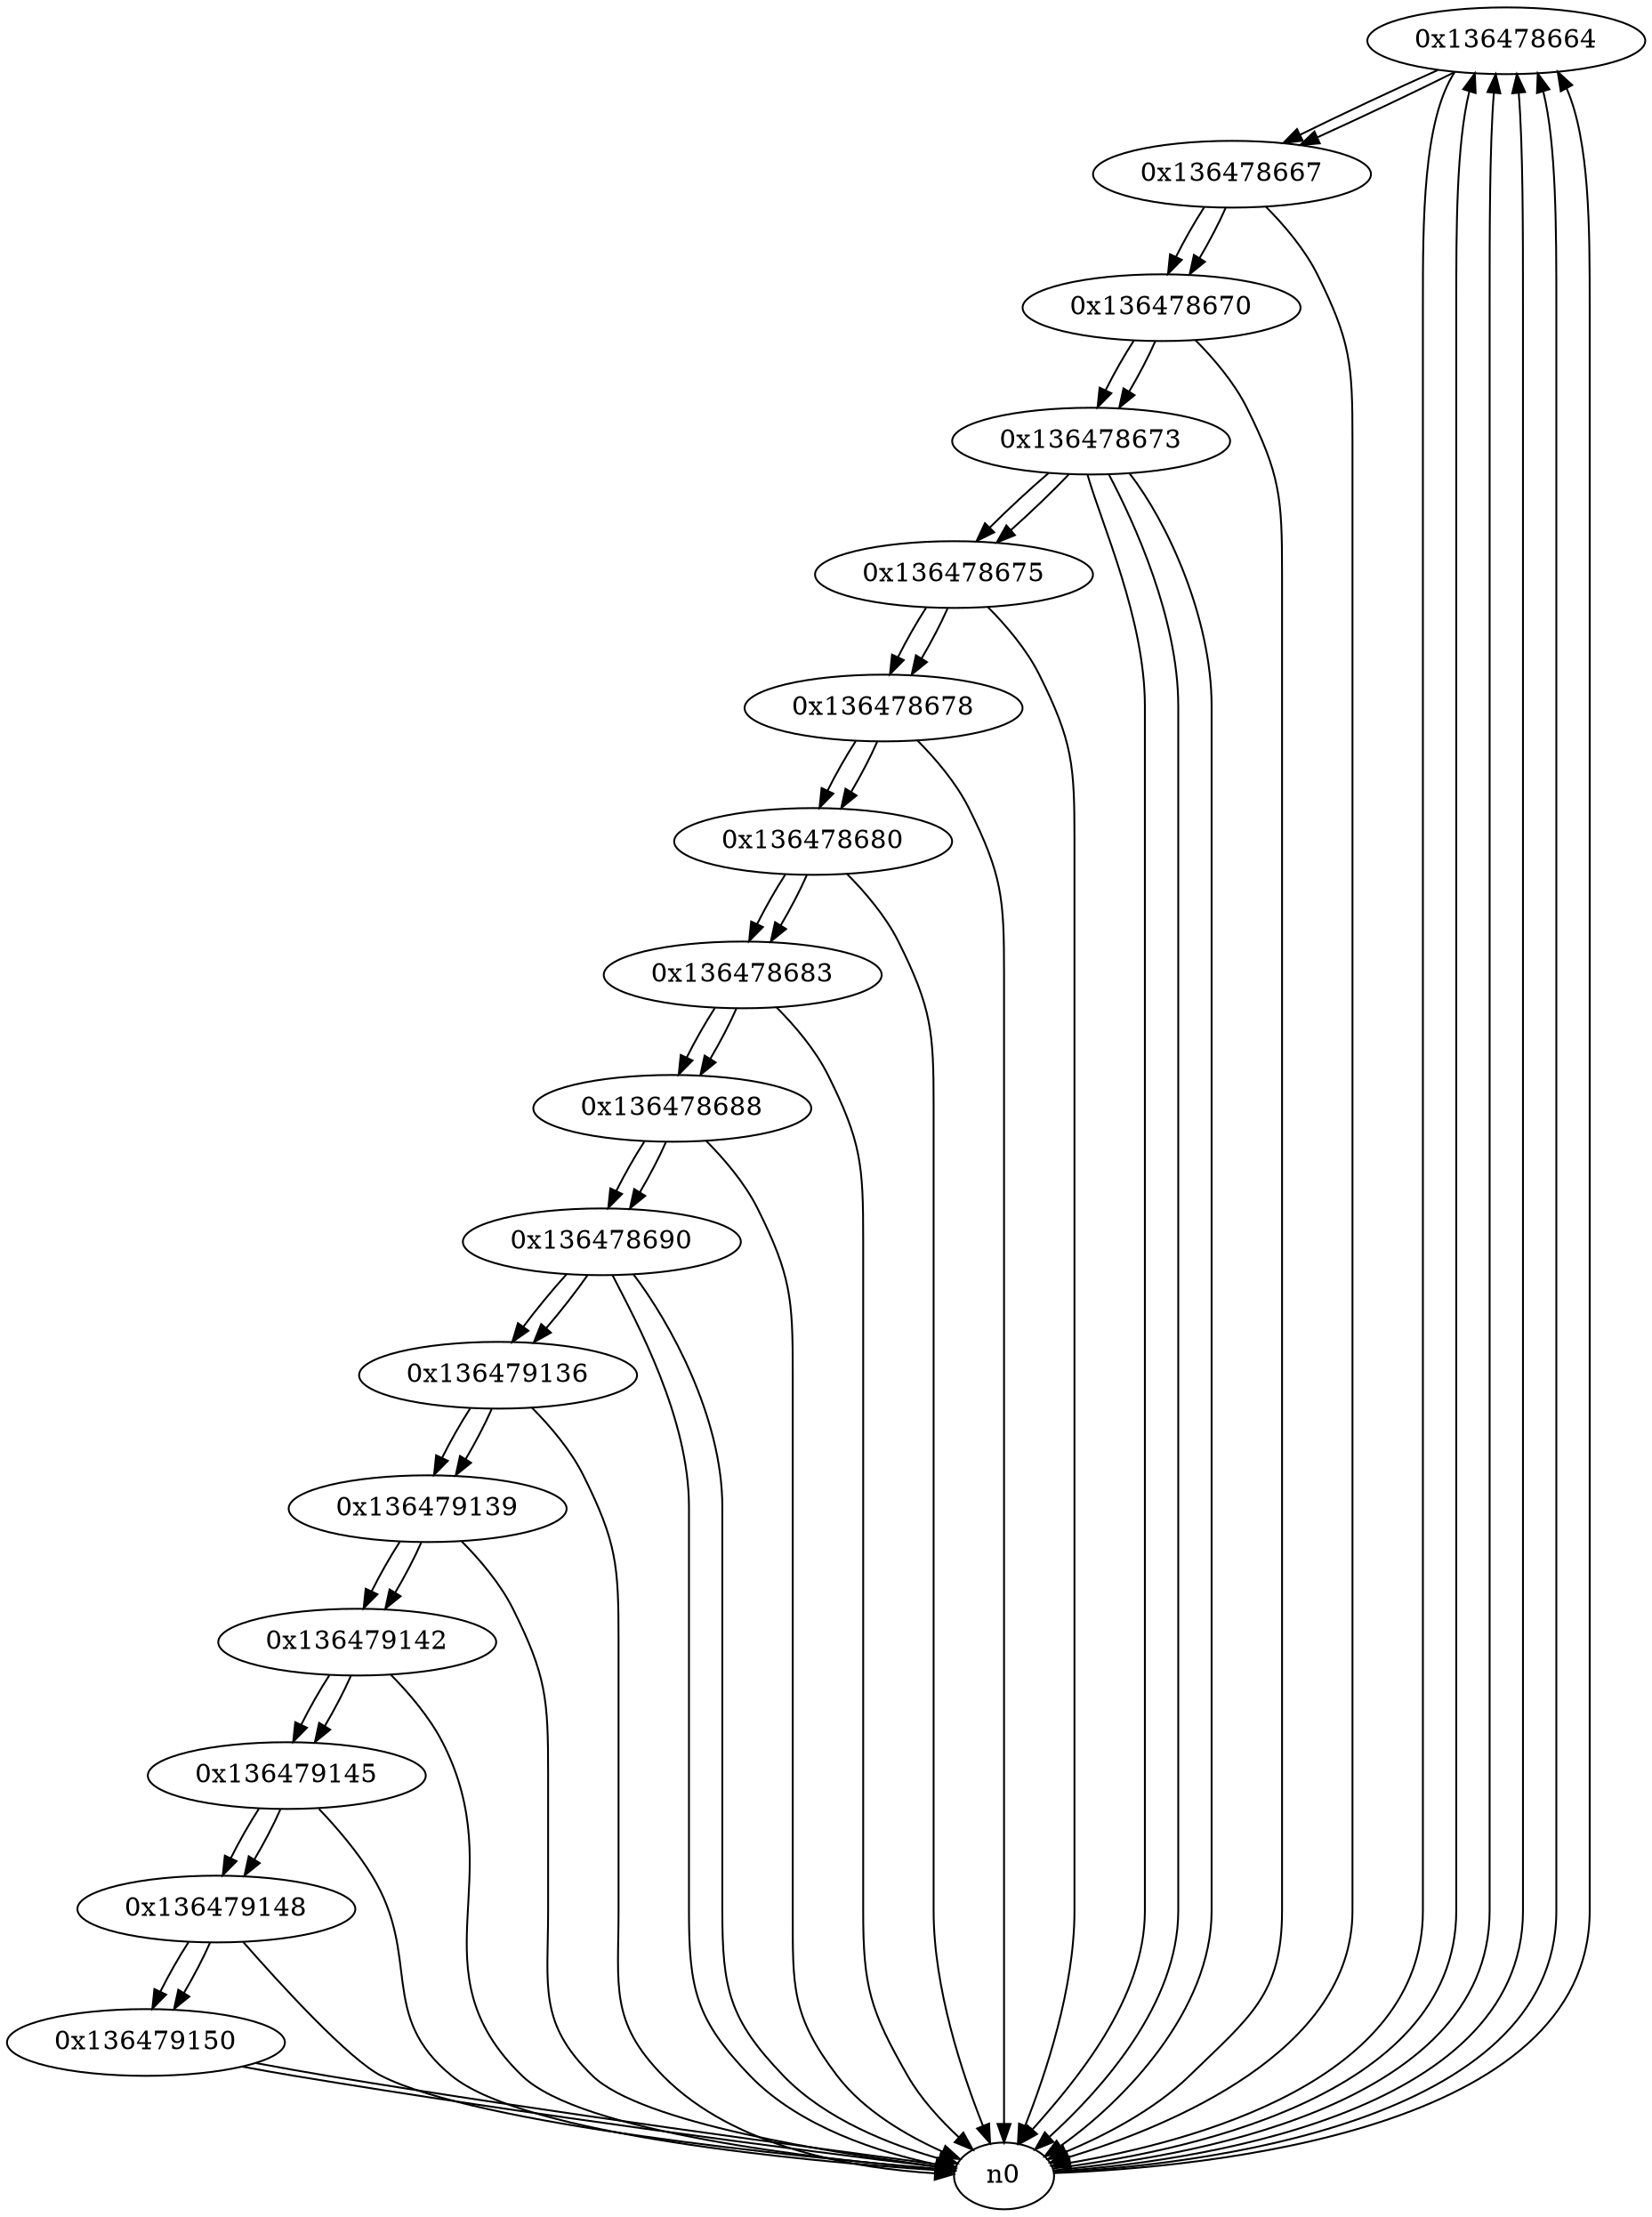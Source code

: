 digraph G{
/* nodes */
  n1 [label="0x136478664"]
  n2 [label="0x136478667"]
  n3 [label="0x136478670"]
  n4 [label="0x136478673"]
  n5 [label="0x136478675"]
  n6 [label="0x136478678"]
  n7 [label="0x136478680"]
  n8 [label="0x136478683"]
  n9 [label="0x136478688"]
  n10 [label="0x136478690"]
  n11 [label="0x136479136"]
  n12 [label="0x136479139"]
  n13 [label="0x136479142"]
  n14 [label="0x136479145"]
  n15 [label="0x136479148"]
  n16 [label="0x136479150"]
/* edges */
n1 -> n2;
n1 -> n0;
n0 -> n1;
n0 -> n1;
n0 -> n1;
n0 -> n1;
n0 -> n1;
n2 -> n3;
n2 -> n0;
n1 -> n2;
n3 -> n4;
n3 -> n0;
n2 -> n3;
n4 -> n0;
n4 -> n5;
n4 -> n0;
n4 -> n0;
n3 -> n4;
n5 -> n6;
n5 -> n0;
n4 -> n5;
n6 -> n7;
n6 -> n0;
n5 -> n6;
n7 -> n8;
n7 -> n0;
n6 -> n7;
n8 -> n9;
n8 -> n0;
n7 -> n8;
n9 -> n10;
n9 -> n0;
n8 -> n9;
n10 -> n11;
n10 -> n0;
n10 -> n0;
n9 -> n10;
n11 -> n12;
n11 -> n0;
n10 -> n11;
n12 -> n13;
n12 -> n0;
n11 -> n12;
n13 -> n14;
n13 -> n0;
n12 -> n13;
n14 -> n15;
n14 -> n0;
n13 -> n14;
n15 -> n16;
n15 -> n0;
n14 -> n15;
n16 -> n0;
n16 -> n0;
n15 -> n16;
}
